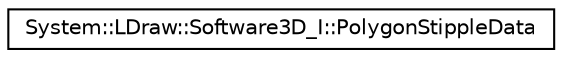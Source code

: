 digraph G
{
  edge [fontname="Helvetica",fontsize="10",labelfontname="Helvetica",labelfontsize="10"];
  node [fontname="Helvetica",fontsize="10",shape=record];
  rankdir="LR";
  Node1 [label="System::LDraw::Software3D_I::PolygonStippleData",height=0.2,width=0.4,color="black", fillcolor="white", style="filled",URL="$class_system_1_1_l_draw_1_1_software3_d___i_1_1_polygon_stipple_data.html"];
}
